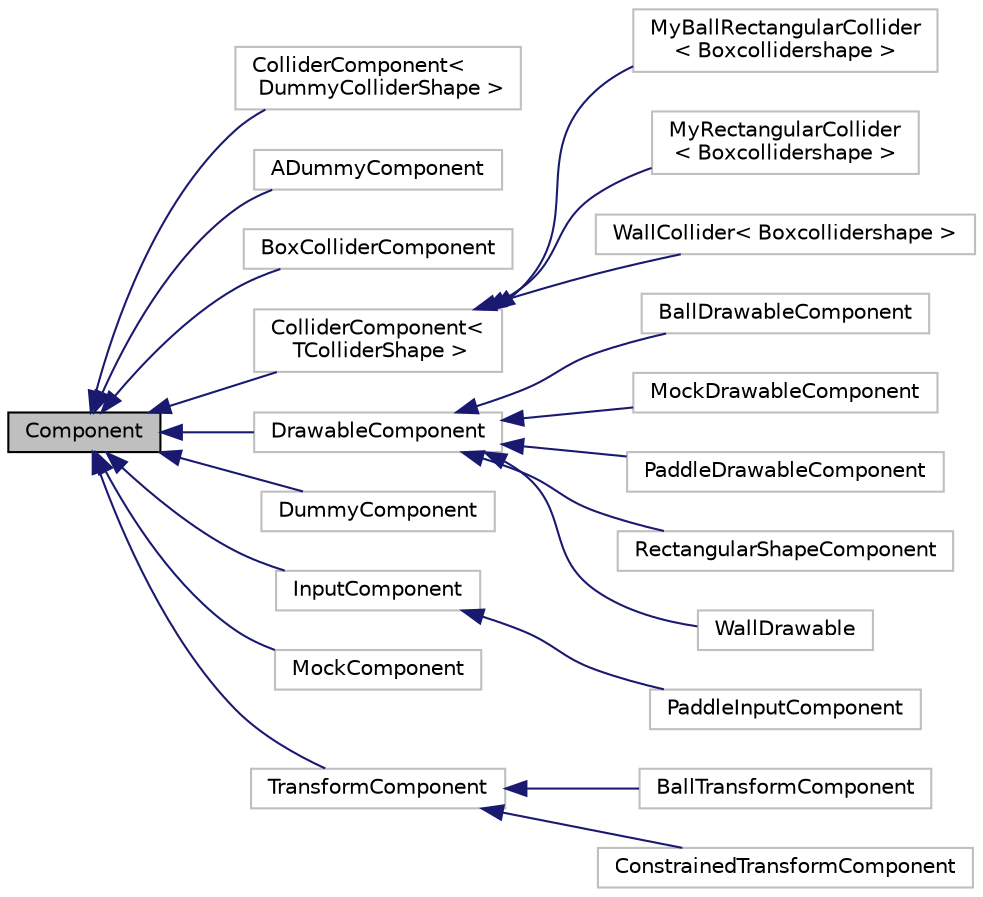 digraph "Component"
{
 // LATEX_PDF_SIZE
  edge [fontname="Helvetica",fontsize="10",labelfontname="Helvetica",labelfontsize="10"];
  node [fontname="Helvetica",fontsize="10",shape=record];
  rankdir="LR";
  Node1 [label="Component",height=0.2,width=0.4,color="black", fillcolor="grey75", style="filled", fontcolor="black",tooltip=" "];
  Node1 -> Node2 [dir="back",color="midnightblue",fontsize="10",style="solid",fontname="Helvetica"];
  Node2 [label="ColliderComponent\<\l DummyColliderShape \>",height=0.2,width=0.4,color="grey75", fillcolor="white", style="filled",URL="$class_collider_component.html",tooltip=" "];
  Node1 -> Node3 [dir="back",color="midnightblue",fontsize="10",style="solid",fontname="Helvetica"];
  Node3 [label="ADummyComponent",height=0.2,width=0.4,color="grey75", fillcolor="white", style="filled",URL="$struct_a_dummy_component.html",tooltip=" "];
  Node1 -> Node4 [dir="back",color="midnightblue",fontsize="10",style="solid",fontname="Helvetica"];
  Node4 [label="BoxColliderComponent",height=0.2,width=0.4,color="grey75", fillcolor="white", style="filled",URL="$class_box_collider_component.html",tooltip=" "];
  Node1 -> Node5 [dir="back",color="midnightblue",fontsize="10",style="solid",fontname="Helvetica"];
  Node5 [label="ColliderComponent\<\l TColliderShape \>",height=0.2,width=0.4,color="grey75", fillcolor="white", style="filled",URL="$class_collider_component.html",tooltip=" "];
  Node5 -> Node6 [dir="back",color="midnightblue",fontsize="10",style="solid",fontname="Helvetica"];
  Node6 [label="MyBallRectangularCollider\l\< Boxcollidershape \>",height=0.2,width=0.4,color="grey75", fillcolor="white", style="filled",URL="$struct_my_ball_rectangular_collider.html",tooltip=" "];
  Node5 -> Node7 [dir="back",color="midnightblue",fontsize="10",style="solid",fontname="Helvetica"];
  Node7 [label="MyRectangularCollider\l\< Boxcollidershape \>",height=0.2,width=0.4,color="grey75", fillcolor="white", style="filled",URL="$struct_my_rectangular_collider.html",tooltip=" "];
  Node5 -> Node8 [dir="back",color="midnightblue",fontsize="10",style="solid",fontname="Helvetica"];
  Node8 [label="WallCollider\< Boxcollidershape \>",height=0.2,width=0.4,color="grey75", fillcolor="white", style="filled",URL="$struct_wall_collider.html",tooltip=" "];
  Node1 -> Node9 [dir="back",color="midnightblue",fontsize="10",style="solid",fontname="Helvetica"];
  Node9 [label="DrawableComponent",height=0.2,width=0.4,color="grey75", fillcolor="white", style="filled",URL="$class_drawable_component.html",tooltip=" "];
  Node9 -> Node10 [dir="back",color="midnightblue",fontsize="10",style="solid",fontname="Helvetica"];
  Node10 [label="BallDrawableComponent",height=0.2,width=0.4,color="grey75", fillcolor="white", style="filled",URL="$class_ball_drawable_component.html",tooltip=" "];
  Node9 -> Node11 [dir="back",color="midnightblue",fontsize="10",style="solid",fontname="Helvetica"];
  Node11 [label="MockDrawableComponent",height=0.2,width=0.4,color="grey75", fillcolor="white", style="filled",URL="$struct_mock_drawable_component.html",tooltip=" "];
  Node9 -> Node12 [dir="back",color="midnightblue",fontsize="10",style="solid",fontname="Helvetica"];
  Node12 [label="PaddleDrawableComponent",height=0.2,width=0.4,color="grey75", fillcolor="white", style="filled",URL="$struct_paddle_drawable_component.html",tooltip=" "];
  Node9 -> Node13 [dir="back",color="midnightblue",fontsize="10",style="solid",fontname="Helvetica"];
  Node13 [label="RectangularShapeComponent",height=0.2,width=0.4,color="grey75", fillcolor="white", style="filled",URL="$class_rectangular_shape_component.html",tooltip=" "];
  Node9 -> Node14 [dir="back",color="midnightblue",fontsize="10",style="solid",fontname="Helvetica"];
  Node14 [label="WallDrawable",height=0.2,width=0.4,color="grey75", fillcolor="white", style="filled",URL="$struct_wall_drawable.html",tooltip=" "];
  Node1 -> Node15 [dir="back",color="midnightblue",fontsize="10",style="solid",fontname="Helvetica"];
  Node15 [label="DummyComponent",height=0.2,width=0.4,color="grey75", fillcolor="white", style="filled",URL="$struct_dummy_component.html",tooltip=" "];
  Node1 -> Node16 [dir="back",color="midnightblue",fontsize="10",style="solid",fontname="Helvetica"];
  Node16 [label="InputComponent",height=0.2,width=0.4,color="grey75", fillcolor="white", style="filled",URL="$class_input_component.html",tooltip=" "];
  Node16 -> Node17 [dir="back",color="midnightblue",fontsize="10",style="solid",fontname="Helvetica"];
  Node17 [label="PaddleInputComponent",height=0.2,width=0.4,color="grey75", fillcolor="white", style="filled",URL="$struct_paddle_input_component.html",tooltip=" "];
  Node1 -> Node18 [dir="back",color="midnightblue",fontsize="10",style="solid",fontname="Helvetica"];
  Node18 [label="MockComponent",height=0.2,width=0.4,color="grey75", fillcolor="white", style="filled",URL="$struct_mock_component.html",tooltip=" "];
  Node1 -> Node19 [dir="back",color="midnightblue",fontsize="10",style="solid",fontname="Helvetica"];
  Node19 [label="TransformComponent",height=0.2,width=0.4,color="grey75", fillcolor="white", style="filled",URL="$class_transform_component.html",tooltip=" "];
  Node19 -> Node20 [dir="back",color="midnightblue",fontsize="10",style="solid",fontname="Helvetica"];
  Node20 [label="BallTransformComponent",height=0.2,width=0.4,color="grey75", fillcolor="white", style="filled",URL="$struct_ball_transform_component.html",tooltip=" "];
  Node19 -> Node21 [dir="back",color="midnightblue",fontsize="10",style="solid",fontname="Helvetica"];
  Node21 [label="ConstrainedTransformComponent",height=0.2,width=0.4,color="grey75", fillcolor="white", style="filled",URL="$class_constrained_transform_component.html",tooltip=" "];
}
